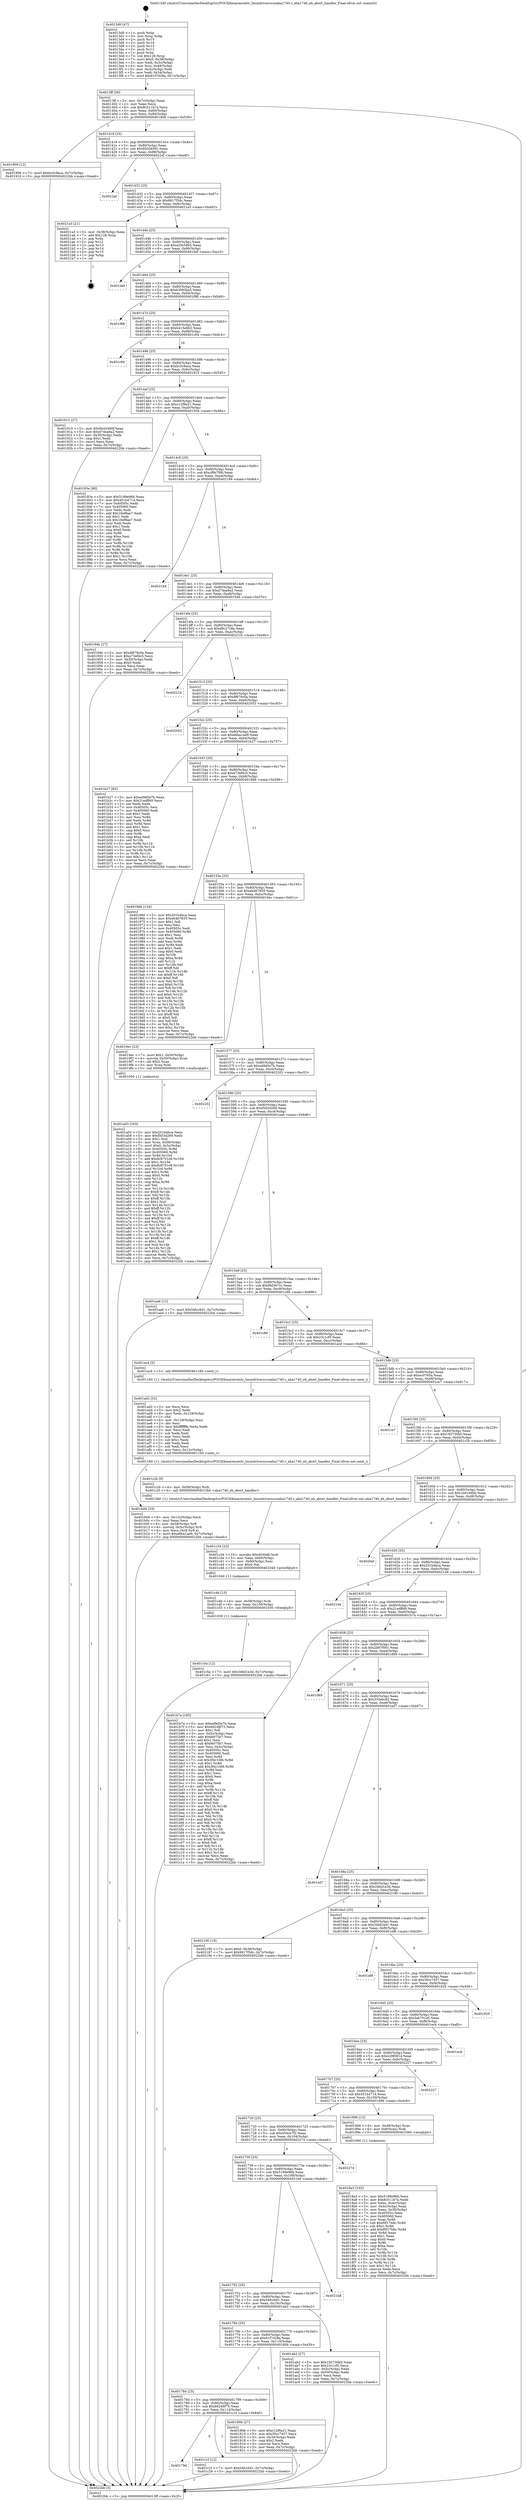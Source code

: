 digraph "0x4013d0" {
  label = "0x4013d0 (/mnt/c/Users/mathe/Desktop/tcc/POCII/binaries/extr_linuxdriversscsiaha1740.c_aha1740_eh_abort_handler_Final-ollvm.out::main(0))"
  labelloc = "t"
  node[shape=record]

  Entry [label="",width=0.3,height=0.3,shape=circle,fillcolor=black,style=filled]
  "0x4013ff" [label="{
     0x4013ff [26]\l
     | [instrs]\l
     &nbsp;&nbsp;0x4013ff \<+3\>: mov -0x7c(%rbp),%eax\l
     &nbsp;&nbsp;0x401402 \<+2\>: mov %eax,%ecx\l
     &nbsp;&nbsp;0x401404 \<+6\>: sub $0x8c511b7a,%ecx\l
     &nbsp;&nbsp;0x40140a \<+3\>: mov %eax,-0x80(%rbp)\l
     &nbsp;&nbsp;0x40140d \<+6\>: mov %ecx,-0x84(%rbp)\l
     &nbsp;&nbsp;0x401413 \<+6\>: je 0000000000401909 \<main+0x539\>\l
  }"]
  "0x401909" [label="{
     0x401909 [12]\l
     | [instrs]\l
     &nbsp;&nbsp;0x401909 \<+7\>: movl $0xbc5c9aca,-0x7c(%rbp)\l
     &nbsp;&nbsp;0x401910 \<+5\>: jmp 00000000004022bb \<main+0xeeb\>\l
  }"]
  "0x401419" [label="{
     0x401419 [25]\l
     | [instrs]\l
     &nbsp;&nbsp;0x401419 \<+5\>: jmp 000000000040141e \<main+0x4e\>\l
     &nbsp;&nbsp;0x40141e \<+3\>: mov -0x80(%rbp),%eax\l
     &nbsp;&nbsp;0x401421 \<+5\>: sub $0x95056591,%eax\l
     &nbsp;&nbsp;0x401426 \<+6\>: mov %eax,-0x88(%rbp)\l
     &nbsp;&nbsp;0x40142c \<+6\>: je 00000000004022af \<main+0xedf\>\l
  }"]
  Exit [label="",width=0.3,height=0.3,shape=circle,fillcolor=black,style=filled,peripheries=2]
  "0x4022af" [label="{
     0x4022af\l
  }", style=dashed]
  "0x401432" [label="{
     0x401432 [25]\l
     | [instrs]\l
     &nbsp;&nbsp;0x401432 \<+5\>: jmp 0000000000401437 \<main+0x67\>\l
     &nbsp;&nbsp;0x401437 \<+3\>: mov -0x80(%rbp),%eax\l
     &nbsp;&nbsp;0x40143a \<+5\>: sub $0x9617f3dc,%eax\l
     &nbsp;&nbsp;0x40143f \<+6\>: mov %eax,-0x8c(%rbp)\l
     &nbsp;&nbsp;0x401445 \<+6\>: je 00000000004021a3 \<main+0xdd3\>\l
  }"]
  "0x401c5a" [label="{
     0x401c5a [12]\l
     | [instrs]\l
     &nbsp;&nbsp;0x401c5a \<+7\>: movl $0x346d1e3d,-0x7c(%rbp)\l
     &nbsp;&nbsp;0x401c61 \<+5\>: jmp 00000000004022bb \<main+0xeeb\>\l
  }"]
  "0x4021a3" [label="{
     0x4021a3 [21]\l
     | [instrs]\l
     &nbsp;&nbsp;0x4021a3 \<+3\>: mov -0x38(%rbp),%eax\l
     &nbsp;&nbsp;0x4021a6 \<+7\>: add $0x128,%rsp\l
     &nbsp;&nbsp;0x4021ad \<+1\>: pop %rbx\l
     &nbsp;&nbsp;0x4021ae \<+2\>: pop %r12\l
     &nbsp;&nbsp;0x4021b0 \<+2\>: pop %r13\l
     &nbsp;&nbsp;0x4021b2 \<+2\>: pop %r14\l
     &nbsp;&nbsp;0x4021b4 \<+2\>: pop %r15\l
     &nbsp;&nbsp;0x4021b6 \<+1\>: pop %rbp\l
     &nbsp;&nbsp;0x4021b7 \<+1\>: ret\l
  }"]
  "0x40144b" [label="{
     0x40144b [25]\l
     | [instrs]\l
     &nbsp;&nbsp;0x40144b \<+5\>: jmp 0000000000401450 \<main+0x80\>\l
     &nbsp;&nbsp;0x401450 \<+3\>: mov -0x80(%rbp),%eax\l
     &nbsp;&nbsp;0x401453 \<+5\>: sub $0xa20c58b5,%eax\l
     &nbsp;&nbsp;0x401458 \<+6\>: mov %eax,-0x90(%rbp)\l
     &nbsp;&nbsp;0x40145e \<+6\>: je 0000000000401def \<main+0xa1f\>\l
  }"]
  "0x401c4b" [label="{
     0x401c4b [15]\l
     | [instrs]\l
     &nbsp;&nbsp;0x401c4b \<+4\>: mov -0x58(%rbp),%rdi\l
     &nbsp;&nbsp;0x401c4f \<+6\>: mov %eax,-0x130(%rbp)\l
     &nbsp;&nbsp;0x401c55 \<+5\>: call 0000000000401030 \<free@plt\>\l
     | [calls]\l
     &nbsp;&nbsp;0x401030 \{1\} (unknown)\l
  }"]
  "0x401def" [label="{
     0x401def\l
  }", style=dashed]
  "0x401464" [label="{
     0x401464 [25]\l
     | [instrs]\l
     &nbsp;&nbsp;0x401464 \<+5\>: jmp 0000000000401469 \<main+0x99\>\l
     &nbsp;&nbsp;0x401469 \<+3\>: mov -0x80(%rbp),%eax\l
     &nbsp;&nbsp;0x40146c \<+5\>: sub $0xb3083ba5,%eax\l
     &nbsp;&nbsp;0x401471 \<+6\>: mov %eax,-0x94(%rbp)\l
     &nbsp;&nbsp;0x401477 \<+6\>: je 0000000000401f88 \<main+0xbb8\>\l
  }"]
  "0x401c34" [label="{
     0x401c34 [23]\l
     | [instrs]\l
     &nbsp;&nbsp;0x401c34 \<+10\>: movabs $0x4030d6,%rdi\l
     &nbsp;&nbsp;0x401c3e \<+3\>: mov %eax,-0x60(%rbp)\l
     &nbsp;&nbsp;0x401c41 \<+3\>: mov -0x60(%rbp),%esi\l
     &nbsp;&nbsp;0x401c44 \<+2\>: mov $0x0,%al\l
     &nbsp;&nbsp;0x401c46 \<+5\>: call 0000000000401040 \<printf@plt\>\l
     | [calls]\l
     &nbsp;&nbsp;0x401040 \{1\} (unknown)\l
  }"]
  "0x401f88" [label="{
     0x401f88\l
  }", style=dashed]
  "0x40147d" [label="{
     0x40147d [25]\l
     | [instrs]\l
     &nbsp;&nbsp;0x40147d \<+5\>: jmp 0000000000401482 \<main+0xb2\>\l
     &nbsp;&nbsp;0x401482 \<+3\>: mov -0x80(%rbp),%eax\l
     &nbsp;&nbsp;0x401485 \<+5\>: sub $0xb415e663,%eax\l
     &nbsp;&nbsp;0x40148a \<+6\>: mov %eax,-0x98(%rbp)\l
     &nbsp;&nbsp;0x401490 \<+6\>: je 0000000000401c94 \<main+0x8c4\>\l
  }"]
  "0x40179d" [label="{
     0x40179d\l
  }", style=dashed]
  "0x401c94" [label="{
     0x401c94\l
  }", style=dashed]
  "0x401496" [label="{
     0x401496 [25]\l
     | [instrs]\l
     &nbsp;&nbsp;0x401496 \<+5\>: jmp 000000000040149b \<main+0xcb\>\l
     &nbsp;&nbsp;0x40149b \<+3\>: mov -0x80(%rbp),%eax\l
     &nbsp;&nbsp;0x40149e \<+5\>: sub $0xbc5c9aca,%eax\l
     &nbsp;&nbsp;0x4014a3 \<+6\>: mov %eax,-0x9c(%rbp)\l
     &nbsp;&nbsp;0x4014a9 \<+6\>: je 0000000000401915 \<main+0x545\>\l
  }"]
  "0x401c1f" [label="{
     0x401c1f [12]\l
     | [instrs]\l
     &nbsp;&nbsp;0x401c1f \<+7\>: movl $0x54fcc6d1,-0x7c(%rbp)\l
     &nbsp;&nbsp;0x401c26 \<+5\>: jmp 00000000004022bb \<main+0xeeb\>\l
  }"]
  "0x401915" [label="{
     0x401915 [27]\l
     | [instrs]\l
     &nbsp;&nbsp;0x401915 \<+5\>: mov $0x6b43490f,%eax\l
     &nbsp;&nbsp;0x40191a \<+5\>: mov $0xd74ea9a2,%ecx\l
     &nbsp;&nbsp;0x40191f \<+3\>: mov -0x30(%rbp),%edx\l
     &nbsp;&nbsp;0x401922 \<+3\>: cmp $0x1,%edx\l
     &nbsp;&nbsp;0x401925 \<+3\>: cmovl %ecx,%eax\l
     &nbsp;&nbsp;0x401928 \<+3\>: mov %eax,-0x7c(%rbp)\l
     &nbsp;&nbsp;0x40192b \<+5\>: jmp 00000000004022bb \<main+0xeeb\>\l
  }"]
  "0x4014af" [label="{
     0x4014af [25]\l
     | [instrs]\l
     &nbsp;&nbsp;0x4014af \<+5\>: jmp 00000000004014b4 \<main+0xe4\>\l
     &nbsp;&nbsp;0x4014b4 \<+3\>: mov -0x80(%rbp),%eax\l
     &nbsp;&nbsp;0x4014b7 \<+5\>: sub $0xc12f9a21,%eax\l
     &nbsp;&nbsp;0x4014bc \<+6\>: mov %eax,-0xa0(%rbp)\l
     &nbsp;&nbsp;0x4014c2 \<+6\>: je 000000000040183e \<main+0x46e\>\l
  }"]
  "0x401b06" [label="{
     0x401b06 [33]\l
     | [instrs]\l
     &nbsp;&nbsp;0x401b06 \<+6\>: mov -0x12c(%rbp),%ecx\l
     &nbsp;&nbsp;0x401b0c \<+3\>: imul %eax,%ecx\l
     &nbsp;&nbsp;0x401b0f \<+4\>: mov -0x58(%rbp),%r8\l
     &nbsp;&nbsp;0x401b13 \<+4\>: movslq -0x5c(%rbp),%r9\l
     &nbsp;&nbsp;0x401b17 \<+4\>: mov %ecx,(%r8,%r9,4)\l
     &nbsp;&nbsp;0x401b1b \<+7\>: movl $0xe6ba1ad9,-0x7c(%rbp)\l
     &nbsp;&nbsp;0x401b22 \<+5\>: jmp 00000000004022bb \<main+0xeeb\>\l
  }"]
  "0x40183e" [label="{
     0x40183e [88]\l
     | [instrs]\l
     &nbsp;&nbsp;0x40183e \<+5\>: mov $0x5199e96b,%eax\l
     &nbsp;&nbsp;0x401843 \<+5\>: mov $0x451b4714,%ecx\l
     &nbsp;&nbsp;0x401848 \<+7\>: mov 0x40505c,%edx\l
     &nbsp;&nbsp;0x40184f \<+7\>: mov 0x405060,%esi\l
     &nbsp;&nbsp;0x401856 \<+2\>: mov %edx,%edi\l
     &nbsp;&nbsp;0x401858 \<+6\>: add $0x16ef8ae7,%edi\l
     &nbsp;&nbsp;0x40185e \<+3\>: sub $0x1,%edi\l
     &nbsp;&nbsp;0x401861 \<+6\>: sub $0x16ef8ae7,%edi\l
     &nbsp;&nbsp;0x401867 \<+3\>: imul %edi,%edx\l
     &nbsp;&nbsp;0x40186a \<+3\>: and $0x1,%edx\l
     &nbsp;&nbsp;0x40186d \<+3\>: cmp $0x0,%edx\l
     &nbsp;&nbsp;0x401870 \<+4\>: sete %r8b\l
     &nbsp;&nbsp;0x401874 \<+3\>: cmp $0xa,%esi\l
     &nbsp;&nbsp;0x401877 \<+4\>: setl %r9b\l
     &nbsp;&nbsp;0x40187b \<+3\>: mov %r8b,%r10b\l
     &nbsp;&nbsp;0x40187e \<+3\>: and %r9b,%r10b\l
     &nbsp;&nbsp;0x401881 \<+3\>: xor %r9b,%r8b\l
     &nbsp;&nbsp;0x401884 \<+3\>: or %r8b,%r10b\l
     &nbsp;&nbsp;0x401887 \<+4\>: test $0x1,%r10b\l
     &nbsp;&nbsp;0x40188b \<+3\>: cmovne %ecx,%eax\l
     &nbsp;&nbsp;0x40188e \<+3\>: mov %eax,-0x7c(%rbp)\l
     &nbsp;&nbsp;0x401891 \<+5\>: jmp 00000000004022bb \<main+0xeeb\>\l
  }"]
  "0x4014c8" [label="{
     0x4014c8 [25]\l
     | [instrs]\l
     &nbsp;&nbsp;0x4014c8 \<+5\>: jmp 00000000004014cd \<main+0xfd\>\l
     &nbsp;&nbsp;0x4014cd \<+3\>: mov -0x80(%rbp),%eax\l
     &nbsp;&nbsp;0x4014d0 \<+5\>: sub $0xcf9b7f06,%eax\l
     &nbsp;&nbsp;0x4014d5 \<+6\>: mov %eax,-0xa4(%rbp)\l
     &nbsp;&nbsp;0x4014db \<+6\>: je 0000000000402184 \<main+0xdb4\>\l
  }"]
  "0x401ad2" [label="{
     0x401ad2 [52]\l
     | [instrs]\l
     &nbsp;&nbsp;0x401ad2 \<+2\>: xor %ecx,%ecx\l
     &nbsp;&nbsp;0x401ad4 \<+5\>: mov $0x2,%edx\l
     &nbsp;&nbsp;0x401ad9 \<+6\>: mov %edx,-0x128(%rbp)\l
     &nbsp;&nbsp;0x401adf \<+1\>: cltd\l
     &nbsp;&nbsp;0x401ae0 \<+6\>: mov -0x128(%rbp),%esi\l
     &nbsp;&nbsp;0x401ae6 \<+2\>: idiv %esi\l
     &nbsp;&nbsp;0x401ae8 \<+6\>: imul $0xfffffffe,%edx,%edx\l
     &nbsp;&nbsp;0x401aee \<+2\>: mov %ecx,%edi\l
     &nbsp;&nbsp;0x401af0 \<+2\>: sub %edx,%edi\l
     &nbsp;&nbsp;0x401af2 \<+2\>: mov %ecx,%edx\l
     &nbsp;&nbsp;0x401af4 \<+3\>: sub $0x1,%edx\l
     &nbsp;&nbsp;0x401af7 \<+2\>: add %edx,%edi\l
     &nbsp;&nbsp;0x401af9 \<+2\>: sub %edi,%ecx\l
     &nbsp;&nbsp;0x401afb \<+6\>: mov %ecx,-0x12c(%rbp)\l
     &nbsp;&nbsp;0x401b01 \<+5\>: call 0000000000401160 \<next_i\>\l
     | [calls]\l
     &nbsp;&nbsp;0x401160 \{1\} (/mnt/c/Users/mathe/Desktop/tcc/POCII/binaries/extr_linuxdriversscsiaha1740.c_aha1740_eh_abort_handler_Final-ollvm.out::next_i)\l
  }"]
  "0x402184" [label="{
     0x402184\l
  }", style=dashed]
  "0x4014e1" [label="{
     0x4014e1 [25]\l
     | [instrs]\l
     &nbsp;&nbsp;0x4014e1 \<+5\>: jmp 00000000004014e6 \<main+0x116\>\l
     &nbsp;&nbsp;0x4014e6 \<+3\>: mov -0x80(%rbp),%eax\l
     &nbsp;&nbsp;0x4014e9 \<+5\>: sub $0xd74ea9a2,%eax\l
     &nbsp;&nbsp;0x4014ee \<+6\>: mov %eax,-0xa8(%rbp)\l
     &nbsp;&nbsp;0x4014f4 \<+6\>: je 000000000040194b \<main+0x57b\>\l
  }"]
  "0x401a03" [label="{
     0x401a03 [163]\l
     | [instrs]\l
     &nbsp;&nbsp;0x401a03 \<+5\>: mov $0x201b4bca,%ecx\l
     &nbsp;&nbsp;0x401a08 \<+5\>: mov $0xf503d269,%edx\l
     &nbsp;&nbsp;0x401a0d \<+3\>: mov $0x1,%sil\l
     &nbsp;&nbsp;0x401a10 \<+4\>: mov %rax,-0x58(%rbp)\l
     &nbsp;&nbsp;0x401a14 \<+7\>: movl $0x0,-0x5c(%rbp)\l
     &nbsp;&nbsp;0x401a1b \<+8\>: mov 0x40505c,%r8d\l
     &nbsp;&nbsp;0x401a23 \<+8\>: mov 0x405060,%r9d\l
     &nbsp;&nbsp;0x401a2b \<+3\>: mov %r8d,%r10d\l
     &nbsp;&nbsp;0x401a2e \<+7\>: add $0x8c8701e8,%r10d\l
     &nbsp;&nbsp;0x401a35 \<+4\>: sub $0x1,%r10d\l
     &nbsp;&nbsp;0x401a39 \<+7\>: sub $0x8c8701e8,%r10d\l
     &nbsp;&nbsp;0x401a40 \<+4\>: imul %r10d,%r8d\l
     &nbsp;&nbsp;0x401a44 \<+4\>: and $0x1,%r8d\l
     &nbsp;&nbsp;0x401a48 \<+4\>: cmp $0x0,%r8d\l
     &nbsp;&nbsp;0x401a4c \<+4\>: sete %r11b\l
     &nbsp;&nbsp;0x401a50 \<+4\>: cmp $0xa,%r9d\l
     &nbsp;&nbsp;0x401a54 \<+3\>: setl %bl\l
     &nbsp;&nbsp;0x401a57 \<+3\>: mov %r11b,%r14b\l
     &nbsp;&nbsp;0x401a5a \<+4\>: xor $0xff,%r14b\l
     &nbsp;&nbsp;0x401a5e \<+3\>: mov %bl,%r15b\l
     &nbsp;&nbsp;0x401a61 \<+4\>: xor $0xff,%r15b\l
     &nbsp;&nbsp;0x401a65 \<+4\>: xor $0x1,%sil\l
     &nbsp;&nbsp;0x401a69 \<+3\>: mov %r14b,%r12b\l
     &nbsp;&nbsp;0x401a6c \<+4\>: and $0xff,%r12b\l
     &nbsp;&nbsp;0x401a70 \<+3\>: and %sil,%r11b\l
     &nbsp;&nbsp;0x401a73 \<+3\>: mov %r15b,%r13b\l
     &nbsp;&nbsp;0x401a76 \<+4\>: and $0xff,%r13b\l
     &nbsp;&nbsp;0x401a7a \<+3\>: and %sil,%bl\l
     &nbsp;&nbsp;0x401a7d \<+3\>: or %r11b,%r12b\l
     &nbsp;&nbsp;0x401a80 \<+3\>: or %bl,%r13b\l
     &nbsp;&nbsp;0x401a83 \<+3\>: xor %r13b,%r12b\l
     &nbsp;&nbsp;0x401a86 \<+3\>: or %r15b,%r14b\l
     &nbsp;&nbsp;0x401a89 \<+4\>: xor $0xff,%r14b\l
     &nbsp;&nbsp;0x401a8d \<+4\>: or $0x1,%sil\l
     &nbsp;&nbsp;0x401a91 \<+3\>: and %sil,%r14b\l
     &nbsp;&nbsp;0x401a94 \<+3\>: or %r14b,%r12b\l
     &nbsp;&nbsp;0x401a97 \<+4\>: test $0x1,%r12b\l
     &nbsp;&nbsp;0x401a9b \<+3\>: cmovne %edx,%ecx\l
     &nbsp;&nbsp;0x401a9e \<+3\>: mov %ecx,-0x7c(%rbp)\l
     &nbsp;&nbsp;0x401aa1 \<+5\>: jmp 00000000004022bb \<main+0xeeb\>\l
  }"]
  "0x40194b" [label="{
     0x40194b [27]\l
     | [instrs]\l
     &nbsp;&nbsp;0x40194b \<+5\>: mov $0xdf679c0a,%eax\l
     &nbsp;&nbsp;0x401950 \<+5\>: mov $0xe73ef4c0,%ecx\l
     &nbsp;&nbsp;0x401955 \<+3\>: mov -0x30(%rbp),%edx\l
     &nbsp;&nbsp;0x401958 \<+3\>: cmp $0x0,%edx\l
     &nbsp;&nbsp;0x40195b \<+3\>: cmove %ecx,%eax\l
     &nbsp;&nbsp;0x40195e \<+3\>: mov %eax,-0x7c(%rbp)\l
     &nbsp;&nbsp;0x401961 \<+5\>: jmp 00000000004022bb \<main+0xeeb\>\l
  }"]
  "0x4014fa" [label="{
     0x4014fa [25]\l
     | [instrs]\l
     &nbsp;&nbsp;0x4014fa \<+5\>: jmp 00000000004014ff \<main+0x12f\>\l
     &nbsp;&nbsp;0x4014ff \<+3\>: mov -0x80(%rbp),%eax\l
     &nbsp;&nbsp;0x401502 \<+5\>: sub $0xd9c27c8a,%eax\l
     &nbsp;&nbsp;0x401507 \<+6\>: mov %eax,-0xac(%rbp)\l
     &nbsp;&nbsp;0x40150d \<+6\>: je 000000000040221b \<main+0xe4b\>\l
  }"]
  "0x4018a3" [label="{
     0x4018a3 [102]\l
     | [instrs]\l
     &nbsp;&nbsp;0x4018a3 \<+5\>: mov $0x5199e96b,%ecx\l
     &nbsp;&nbsp;0x4018a8 \<+5\>: mov $0x8c511b7a,%edx\l
     &nbsp;&nbsp;0x4018ad \<+3\>: mov %eax,-0x4c(%rbp)\l
     &nbsp;&nbsp;0x4018b0 \<+3\>: mov -0x4c(%rbp),%eax\l
     &nbsp;&nbsp;0x4018b3 \<+3\>: mov %eax,-0x30(%rbp)\l
     &nbsp;&nbsp;0x4018b6 \<+7\>: mov 0x40505c,%eax\l
     &nbsp;&nbsp;0x4018bd \<+7\>: mov 0x405060,%esi\l
     &nbsp;&nbsp;0x4018c4 \<+3\>: mov %eax,%r8d\l
     &nbsp;&nbsp;0x4018c7 \<+7\>: sub $0xf0f17b8c,%r8d\l
     &nbsp;&nbsp;0x4018ce \<+4\>: sub $0x1,%r8d\l
     &nbsp;&nbsp;0x4018d2 \<+7\>: add $0xf0f17b8c,%r8d\l
     &nbsp;&nbsp;0x4018d9 \<+4\>: imul %r8d,%eax\l
     &nbsp;&nbsp;0x4018dd \<+3\>: and $0x1,%eax\l
     &nbsp;&nbsp;0x4018e0 \<+3\>: cmp $0x0,%eax\l
     &nbsp;&nbsp;0x4018e3 \<+4\>: sete %r9b\l
     &nbsp;&nbsp;0x4018e7 \<+3\>: cmp $0xa,%esi\l
     &nbsp;&nbsp;0x4018ea \<+4\>: setl %r10b\l
     &nbsp;&nbsp;0x4018ee \<+3\>: mov %r9b,%r11b\l
     &nbsp;&nbsp;0x4018f1 \<+3\>: and %r10b,%r11b\l
     &nbsp;&nbsp;0x4018f4 \<+3\>: xor %r10b,%r9b\l
     &nbsp;&nbsp;0x4018f7 \<+3\>: or %r9b,%r11b\l
     &nbsp;&nbsp;0x4018fa \<+4\>: test $0x1,%r11b\l
     &nbsp;&nbsp;0x4018fe \<+3\>: cmovne %edx,%ecx\l
     &nbsp;&nbsp;0x401901 \<+3\>: mov %ecx,-0x7c(%rbp)\l
     &nbsp;&nbsp;0x401904 \<+5\>: jmp 00000000004022bb \<main+0xeeb\>\l
  }"]
  "0x40221b" [label="{
     0x40221b\l
  }", style=dashed]
  "0x401513" [label="{
     0x401513 [25]\l
     | [instrs]\l
     &nbsp;&nbsp;0x401513 \<+5\>: jmp 0000000000401518 \<main+0x148\>\l
     &nbsp;&nbsp;0x401518 \<+3\>: mov -0x80(%rbp),%eax\l
     &nbsp;&nbsp;0x40151b \<+5\>: sub $0xdf679c0a,%eax\l
     &nbsp;&nbsp;0x401520 \<+6\>: mov %eax,-0xb0(%rbp)\l
     &nbsp;&nbsp;0x401526 \<+6\>: je 0000000000402053 \<main+0xc83\>\l
  }"]
  "0x4013d0" [label="{
     0x4013d0 [47]\l
     | [instrs]\l
     &nbsp;&nbsp;0x4013d0 \<+1\>: push %rbp\l
     &nbsp;&nbsp;0x4013d1 \<+3\>: mov %rsp,%rbp\l
     &nbsp;&nbsp;0x4013d4 \<+2\>: push %r15\l
     &nbsp;&nbsp;0x4013d6 \<+2\>: push %r14\l
     &nbsp;&nbsp;0x4013d8 \<+2\>: push %r13\l
     &nbsp;&nbsp;0x4013da \<+2\>: push %r12\l
     &nbsp;&nbsp;0x4013dc \<+1\>: push %rbx\l
     &nbsp;&nbsp;0x4013dd \<+7\>: sub $0x128,%rsp\l
     &nbsp;&nbsp;0x4013e4 \<+7\>: movl $0x0,-0x38(%rbp)\l
     &nbsp;&nbsp;0x4013eb \<+3\>: mov %edi,-0x3c(%rbp)\l
     &nbsp;&nbsp;0x4013ee \<+4\>: mov %rsi,-0x48(%rbp)\l
     &nbsp;&nbsp;0x4013f2 \<+3\>: mov -0x3c(%rbp),%edi\l
     &nbsp;&nbsp;0x4013f5 \<+3\>: mov %edi,-0x34(%rbp)\l
     &nbsp;&nbsp;0x4013f8 \<+7\>: movl $0x61f7d28a,-0x7c(%rbp)\l
  }"]
  "0x402053" [label="{
     0x402053\l
  }", style=dashed]
  "0x40152c" [label="{
     0x40152c [25]\l
     | [instrs]\l
     &nbsp;&nbsp;0x40152c \<+5\>: jmp 0000000000401531 \<main+0x161\>\l
     &nbsp;&nbsp;0x401531 \<+3\>: mov -0x80(%rbp),%eax\l
     &nbsp;&nbsp;0x401534 \<+5\>: sub $0xe6ba1ad9,%eax\l
     &nbsp;&nbsp;0x401539 \<+6\>: mov %eax,-0xb4(%rbp)\l
     &nbsp;&nbsp;0x40153f \<+6\>: je 0000000000401b27 \<main+0x757\>\l
  }"]
  "0x4022bb" [label="{
     0x4022bb [5]\l
     | [instrs]\l
     &nbsp;&nbsp;0x4022bb \<+5\>: jmp 00000000004013ff \<main+0x2f\>\l
  }"]
  "0x401b27" [label="{
     0x401b27 [83]\l
     | [instrs]\l
     &nbsp;&nbsp;0x401b27 \<+5\>: mov $0xed9d5e7b,%eax\l
     &nbsp;&nbsp;0x401b2c \<+5\>: mov $0x21edff49,%ecx\l
     &nbsp;&nbsp;0x401b31 \<+2\>: xor %edx,%edx\l
     &nbsp;&nbsp;0x401b33 \<+7\>: mov 0x40505c,%esi\l
     &nbsp;&nbsp;0x401b3a \<+7\>: mov 0x405060,%edi\l
     &nbsp;&nbsp;0x401b41 \<+3\>: sub $0x1,%edx\l
     &nbsp;&nbsp;0x401b44 \<+3\>: mov %esi,%r8d\l
     &nbsp;&nbsp;0x401b47 \<+3\>: add %edx,%r8d\l
     &nbsp;&nbsp;0x401b4a \<+4\>: imul %r8d,%esi\l
     &nbsp;&nbsp;0x401b4e \<+3\>: and $0x1,%esi\l
     &nbsp;&nbsp;0x401b51 \<+3\>: cmp $0x0,%esi\l
     &nbsp;&nbsp;0x401b54 \<+4\>: sete %r9b\l
     &nbsp;&nbsp;0x401b58 \<+3\>: cmp $0xa,%edi\l
     &nbsp;&nbsp;0x401b5b \<+4\>: setl %r10b\l
     &nbsp;&nbsp;0x401b5f \<+3\>: mov %r9b,%r11b\l
     &nbsp;&nbsp;0x401b62 \<+3\>: and %r10b,%r11b\l
     &nbsp;&nbsp;0x401b65 \<+3\>: xor %r10b,%r9b\l
     &nbsp;&nbsp;0x401b68 \<+3\>: or %r9b,%r11b\l
     &nbsp;&nbsp;0x401b6b \<+4\>: test $0x1,%r11b\l
     &nbsp;&nbsp;0x401b6f \<+3\>: cmovne %ecx,%eax\l
     &nbsp;&nbsp;0x401b72 \<+3\>: mov %eax,-0x7c(%rbp)\l
     &nbsp;&nbsp;0x401b75 \<+5\>: jmp 00000000004022bb \<main+0xeeb\>\l
  }"]
  "0x401545" [label="{
     0x401545 [25]\l
     | [instrs]\l
     &nbsp;&nbsp;0x401545 \<+5\>: jmp 000000000040154a \<main+0x17a\>\l
     &nbsp;&nbsp;0x40154a \<+3\>: mov -0x80(%rbp),%eax\l
     &nbsp;&nbsp;0x40154d \<+5\>: sub $0xe73ef4c0,%eax\l
     &nbsp;&nbsp;0x401552 \<+6\>: mov %eax,-0xb8(%rbp)\l
     &nbsp;&nbsp;0x401558 \<+6\>: je 0000000000401966 \<main+0x596\>\l
  }"]
  "0x401784" [label="{
     0x401784 [25]\l
     | [instrs]\l
     &nbsp;&nbsp;0x401784 \<+5\>: jmp 0000000000401789 \<main+0x3b9\>\l
     &nbsp;&nbsp;0x401789 \<+3\>: mov -0x80(%rbp),%eax\l
     &nbsp;&nbsp;0x40178c \<+5\>: sub $0x66248f75,%eax\l
     &nbsp;&nbsp;0x401791 \<+6\>: mov %eax,-0x114(%rbp)\l
     &nbsp;&nbsp;0x401797 \<+6\>: je 0000000000401c1f \<main+0x84f\>\l
  }"]
  "0x401966" [label="{
     0x401966 [134]\l
     | [instrs]\l
     &nbsp;&nbsp;0x401966 \<+5\>: mov $0x201b4bca,%eax\l
     &nbsp;&nbsp;0x40196b \<+5\>: mov $0xeb467835,%ecx\l
     &nbsp;&nbsp;0x401970 \<+2\>: mov $0x1,%dl\l
     &nbsp;&nbsp;0x401972 \<+2\>: xor %esi,%esi\l
     &nbsp;&nbsp;0x401974 \<+7\>: mov 0x40505c,%edi\l
     &nbsp;&nbsp;0x40197b \<+8\>: mov 0x405060,%r8d\l
     &nbsp;&nbsp;0x401983 \<+3\>: sub $0x1,%esi\l
     &nbsp;&nbsp;0x401986 \<+3\>: mov %edi,%r9d\l
     &nbsp;&nbsp;0x401989 \<+3\>: add %esi,%r9d\l
     &nbsp;&nbsp;0x40198c \<+4\>: imul %r9d,%edi\l
     &nbsp;&nbsp;0x401990 \<+3\>: and $0x1,%edi\l
     &nbsp;&nbsp;0x401993 \<+3\>: cmp $0x0,%edi\l
     &nbsp;&nbsp;0x401996 \<+4\>: sete %r10b\l
     &nbsp;&nbsp;0x40199a \<+4\>: cmp $0xa,%r8d\l
     &nbsp;&nbsp;0x40199e \<+4\>: setl %r11b\l
     &nbsp;&nbsp;0x4019a2 \<+3\>: mov %r10b,%bl\l
     &nbsp;&nbsp;0x4019a5 \<+3\>: xor $0xff,%bl\l
     &nbsp;&nbsp;0x4019a8 \<+3\>: mov %r11b,%r14b\l
     &nbsp;&nbsp;0x4019ab \<+4\>: xor $0xff,%r14b\l
     &nbsp;&nbsp;0x4019af \<+3\>: xor $0x0,%dl\l
     &nbsp;&nbsp;0x4019b2 \<+3\>: mov %bl,%r15b\l
     &nbsp;&nbsp;0x4019b5 \<+4\>: and $0x0,%r15b\l
     &nbsp;&nbsp;0x4019b9 \<+3\>: and %dl,%r10b\l
     &nbsp;&nbsp;0x4019bc \<+3\>: mov %r14b,%r12b\l
     &nbsp;&nbsp;0x4019bf \<+4\>: and $0x0,%r12b\l
     &nbsp;&nbsp;0x4019c3 \<+3\>: and %dl,%r11b\l
     &nbsp;&nbsp;0x4019c6 \<+3\>: or %r10b,%r15b\l
     &nbsp;&nbsp;0x4019c9 \<+3\>: or %r11b,%r12b\l
     &nbsp;&nbsp;0x4019cc \<+3\>: xor %r12b,%r15b\l
     &nbsp;&nbsp;0x4019cf \<+3\>: or %r14b,%bl\l
     &nbsp;&nbsp;0x4019d2 \<+3\>: xor $0xff,%bl\l
     &nbsp;&nbsp;0x4019d5 \<+3\>: or $0x0,%dl\l
     &nbsp;&nbsp;0x4019d8 \<+2\>: and %dl,%bl\l
     &nbsp;&nbsp;0x4019da \<+3\>: or %bl,%r15b\l
     &nbsp;&nbsp;0x4019dd \<+4\>: test $0x1,%r15b\l
     &nbsp;&nbsp;0x4019e1 \<+3\>: cmovne %ecx,%eax\l
     &nbsp;&nbsp;0x4019e4 \<+3\>: mov %eax,-0x7c(%rbp)\l
     &nbsp;&nbsp;0x4019e7 \<+5\>: jmp 00000000004022bb \<main+0xeeb\>\l
  }"]
  "0x40155e" [label="{
     0x40155e [25]\l
     | [instrs]\l
     &nbsp;&nbsp;0x40155e \<+5\>: jmp 0000000000401563 \<main+0x193\>\l
     &nbsp;&nbsp;0x401563 \<+3\>: mov -0x80(%rbp),%eax\l
     &nbsp;&nbsp;0x401566 \<+5\>: sub $0xeb467835,%eax\l
     &nbsp;&nbsp;0x40156b \<+6\>: mov %eax,-0xbc(%rbp)\l
     &nbsp;&nbsp;0x401571 \<+6\>: je 00000000004019ec \<main+0x61c\>\l
  }"]
  "0x40180b" [label="{
     0x40180b [27]\l
     | [instrs]\l
     &nbsp;&nbsp;0x40180b \<+5\>: mov $0xc12f9a21,%eax\l
     &nbsp;&nbsp;0x401810 \<+5\>: mov $0x35cc7437,%ecx\l
     &nbsp;&nbsp;0x401815 \<+3\>: mov -0x34(%rbp),%edx\l
     &nbsp;&nbsp;0x401818 \<+3\>: cmp $0x2,%edx\l
     &nbsp;&nbsp;0x40181b \<+3\>: cmovne %ecx,%eax\l
     &nbsp;&nbsp;0x40181e \<+3\>: mov %eax,-0x7c(%rbp)\l
     &nbsp;&nbsp;0x401821 \<+5\>: jmp 00000000004022bb \<main+0xeeb\>\l
  }"]
  "0x4019ec" [label="{
     0x4019ec [23]\l
     | [instrs]\l
     &nbsp;&nbsp;0x4019ec \<+7\>: movl $0x1,-0x50(%rbp)\l
     &nbsp;&nbsp;0x4019f3 \<+4\>: movslq -0x50(%rbp),%rax\l
     &nbsp;&nbsp;0x4019f7 \<+4\>: shl $0x2,%rax\l
     &nbsp;&nbsp;0x4019fb \<+3\>: mov %rax,%rdi\l
     &nbsp;&nbsp;0x4019fe \<+5\>: call 0000000000401050 \<malloc@plt\>\l
     | [calls]\l
     &nbsp;&nbsp;0x401050 \{1\} (unknown)\l
  }"]
  "0x401577" [label="{
     0x401577 [25]\l
     | [instrs]\l
     &nbsp;&nbsp;0x401577 \<+5\>: jmp 000000000040157c \<main+0x1ac\>\l
     &nbsp;&nbsp;0x40157c \<+3\>: mov -0x80(%rbp),%eax\l
     &nbsp;&nbsp;0x40157f \<+5\>: sub $0xed9d5e7b,%eax\l
     &nbsp;&nbsp;0x401584 \<+6\>: mov %eax,-0xc0(%rbp)\l
     &nbsp;&nbsp;0x40158a \<+6\>: je 0000000000402202 \<main+0xe32\>\l
  }"]
  "0x40176b" [label="{
     0x40176b [25]\l
     | [instrs]\l
     &nbsp;&nbsp;0x40176b \<+5\>: jmp 0000000000401770 \<main+0x3a0\>\l
     &nbsp;&nbsp;0x401770 \<+3\>: mov -0x80(%rbp),%eax\l
     &nbsp;&nbsp;0x401773 \<+5\>: sub $0x61f7d28a,%eax\l
     &nbsp;&nbsp;0x401778 \<+6\>: mov %eax,-0x110(%rbp)\l
     &nbsp;&nbsp;0x40177e \<+6\>: je 000000000040180b \<main+0x43b\>\l
  }"]
  "0x402202" [label="{
     0x402202\l
  }", style=dashed]
  "0x401590" [label="{
     0x401590 [25]\l
     | [instrs]\l
     &nbsp;&nbsp;0x401590 \<+5\>: jmp 0000000000401595 \<main+0x1c5\>\l
     &nbsp;&nbsp;0x401595 \<+3\>: mov -0x80(%rbp),%eax\l
     &nbsp;&nbsp;0x401598 \<+5\>: sub $0xf503d269,%eax\l
     &nbsp;&nbsp;0x40159d \<+6\>: mov %eax,-0xc4(%rbp)\l
     &nbsp;&nbsp;0x4015a3 \<+6\>: je 0000000000401aa6 \<main+0x6d6\>\l
  }"]
  "0x401ab2" [label="{
     0x401ab2 [27]\l
     | [instrs]\l
     &nbsp;&nbsp;0x401ab2 \<+5\>: mov $0x192730b0,%eax\l
     &nbsp;&nbsp;0x401ab7 \<+5\>: mov $0x23c1cf5,%ecx\l
     &nbsp;&nbsp;0x401abc \<+3\>: mov -0x5c(%rbp),%edx\l
     &nbsp;&nbsp;0x401abf \<+3\>: cmp -0x50(%rbp),%edx\l
     &nbsp;&nbsp;0x401ac2 \<+3\>: cmovl %ecx,%eax\l
     &nbsp;&nbsp;0x401ac5 \<+3\>: mov %eax,-0x7c(%rbp)\l
     &nbsp;&nbsp;0x401ac8 \<+5\>: jmp 00000000004022bb \<main+0xeeb\>\l
  }"]
  "0x401aa6" [label="{
     0x401aa6 [12]\l
     | [instrs]\l
     &nbsp;&nbsp;0x401aa6 \<+7\>: movl $0x54fcc6d1,-0x7c(%rbp)\l
     &nbsp;&nbsp;0x401aad \<+5\>: jmp 00000000004022bb \<main+0xeeb\>\l
  }"]
  "0x4015a9" [label="{
     0x4015a9 [25]\l
     | [instrs]\l
     &nbsp;&nbsp;0x4015a9 \<+5\>: jmp 00000000004015ae \<main+0x1de\>\l
     &nbsp;&nbsp;0x4015ae \<+3\>: mov -0x80(%rbp),%eax\l
     &nbsp;&nbsp;0x4015b1 \<+5\>: sub $0xf9d367cc,%eax\l
     &nbsp;&nbsp;0x4015b6 \<+6\>: mov %eax,-0xc8(%rbp)\l
     &nbsp;&nbsp;0x4015bc \<+6\>: je 0000000000401c66 \<main+0x896\>\l
  }"]
  "0x401752" [label="{
     0x401752 [25]\l
     | [instrs]\l
     &nbsp;&nbsp;0x401752 \<+5\>: jmp 0000000000401757 \<main+0x387\>\l
     &nbsp;&nbsp;0x401757 \<+3\>: mov -0x80(%rbp),%eax\l
     &nbsp;&nbsp;0x40175a \<+5\>: sub $0x54fcc6d1,%eax\l
     &nbsp;&nbsp;0x40175f \<+6\>: mov %eax,-0x10c(%rbp)\l
     &nbsp;&nbsp;0x401765 \<+6\>: je 0000000000401ab2 \<main+0x6e2\>\l
  }"]
  "0x401c66" [label="{
     0x401c66\l
  }", style=dashed]
  "0x4015c2" [label="{
     0x4015c2 [25]\l
     | [instrs]\l
     &nbsp;&nbsp;0x4015c2 \<+5\>: jmp 00000000004015c7 \<main+0x1f7\>\l
     &nbsp;&nbsp;0x4015c7 \<+3\>: mov -0x80(%rbp),%eax\l
     &nbsp;&nbsp;0x4015ca \<+5\>: sub $0x23c1cf5,%eax\l
     &nbsp;&nbsp;0x4015cf \<+6\>: mov %eax,-0xcc(%rbp)\l
     &nbsp;&nbsp;0x4015d5 \<+6\>: je 0000000000401acd \<main+0x6fd\>\l
  }"]
  "0x4021b8" [label="{
     0x4021b8\l
  }", style=dashed]
  "0x401acd" [label="{
     0x401acd [5]\l
     | [instrs]\l
     &nbsp;&nbsp;0x401acd \<+5\>: call 0000000000401160 \<next_i\>\l
     | [calls]\l
     &nbsp;&nbsp;0x401160 \{1\} (/mnt/c/Users/mathe/Desktop/tcc/POCII/binaries/extr_linuxdriversscsiaha1740.c_aha1740_eh_abort_handler_Final-ollvm.out::next_i)\l
  }"]
  "0x4015db" [label="{
     0x4015db [25]\l
     | [instrs]\l
     &nbsp;&nbsp;0x4015db \<+5\>: jmp 00000000004015e0 \<main+0x210\>\l
     &nbsp;&nbsp;0x4015e0 \<+3\>: mov -0x80(%rbp),%eax\l
     &nbsp;&nbsp;0x4015e3 \<+5\>: sub $0xec0765a,%eax\l
     &nbsp;&nbsp;0x4015e8 \<+6\>: mov %eax,-0xd0(%rbp)\l
     &nbsp;&nbsp;0x4015ee \<+6\>: je 0000000000401ce7 \<main+0x917\>\l
  }"]
  "0x401739" [label="{
     0x401739 [25]\l
     | [instrs]\l
     &nbsp;&nbsp;0x401739 \<+5\>: jmp 000000000040173e \<main+0x36e\>\l
     &nbsp;&nbsp;0x40173e \<+3\>: mov -0x80(%rbp),%eax\l
     &nbsp;&nbsp;0x401741 \<+5\>: sub $0x5199e96b,%eax\l
     &nbsp;&nbsp;0x401746 \<+6\>: mov %eax,-0x108(%rbp)\l
     &nbsp;&nbsp;0x40174c \<+6\>: je 00000000004021b8 \<main+0xde8\>\l
  }"]
  "0x401ce7" [label="{
     0x401ce7\l
  }", style=dashed]
  "0x4015f4" [label="{
     0x4015f4 [25]\l
     | [instrs]\l
     &nbsp;&nbsp;0x4015f4 \<+5\>: jmp 00000000004015f9 \<main+0x229\>\l
     &nbsp;&nbsp;0x4015f9 \<+3\>: mov -0x80(%rbp),%eax\l
     &nbsp;&nbsp;0x4015fc \<+5\>: sub $0x192730b0,%eax\l
     &nbsp;&nbsp;0x401601 \<+6\>: mov %eax,-0xd4(%rbp)\l
     &nbsp;&nbsp;0x401607 \<+6\>: je 0000000000401c2b \<main+0x85b\>\l
  }"]
  "0x402274" [label="{
     0x402274\l
  }", style=dashed]
  "0x401c2b" [label="{
     0x401c2b [9]\l
     | [instrs]\l
     &nbsp;&nbsp;0x401c2b \<+4\>: mov -0x58(%rbp),%rdi\l
     &nbsp;&nbsp;0x401c2f \<+5\>: call 00000000004013b0 \<aha1740_eh_abort_handler\>\l
     | [calls]\l
     &nbsp;&nbsp;0x4013b0 \{1\} (/mnt/c/Users/mathe/Desktop/tcc/POCII/binaries/extr_linuxdriversscsiaha1740.c_aha1740_eh_abort_handler_Final-ollvm.out::aha1740_eh_abort_handler)\l
  }"]
  "0x40160d" [label="{
     0x40160d [25]\l
     | [instrs]\l
     &nbsp;&nbsp;0x40160d \<+5\>: jmp 0000000000401612 \<main+0x242\>\l
     &nbsp;&nbsp;0x401612 \<+3\>: mov -0x80(%rbp),%eax\l
     &nbsp;&nbsp;0x401615 \<+5\>: sub $0x1b91b6bb,%eax\l
     &nbsp;&nbsp;0x40161a \<+6\>: mov %eax,-0xd8(%rbp)\l
     &nbsp;&nbsp;0x401620 \<+6\>: je 00000000004020ef \<main+0xd1f\>\l
  }"]
  "0x401720" [label="{
     0x401720 [25]\l
     | [instrs]\l
     &nbsp;&nbsp;0x401720 \<+5\>: jmp 0000000000401725 \<main+0x355\>\l
     &nbsp;&nbsp;0x401725 \<+3\>: mov -0x80(%rbp),%eax\l
     &nbsp;&nbsp;0x401728 \<+5\>: sub $0x454ce7f2,%eax\l
     &nbsp;&nbsp;0x40172d \<+6\>: mov %eax,-0x104(%rbp)\l
     &nbsp;&nbsp;0x401733 \<+6\>: je 0000000000402274 \<main+0xea4\>\l
  }"]
  "0x4020ef" [label="{
     0x4020ef\l
  }", style=dashed]
  "0x401626" [label="{
     0x401626 [25]\l
     | [instrs]\l
     &nbsp;&nbsp;0x401626 \<+5\>: jmp 000000000040162b \<main+0x25b\>\l
     &nbsp;&nbsp;0x40162b \<+3\>: mov -0x80(%rbp),%eax\l
     &nbsp;&nbsp;0x40162e \<+5\>: sub $0x201b4bca,%eax\l
     &nbsp;&nbsp;0x401633 \<+6\>: mov %eax,-0xdc(%rbp)\l
     &nbsp;&nbsp;0x401639 \<+6\>: je 00000000004021d4 \<main+0xe04\>\l
  }"]
  "0x401896" [label="{
     0x401896 [13]\l
     | [instrs]\l
     &nbsp;&nbsp;0x401896 \<+4\>: mov -0x48(%rbp),%rax\l
     &nbsp;&nbsp;0x40189a \<+4\>: mov 0x8(%rax),%rdi\l
     &nbsp;&nbsp;0x40189e \<+5\>: call 0000000000401060 \<atoi@plt\>\l
     | [calls]\l
     &nbsp;&nbsp;0x401060 \{1\} (unknown)\l
  }"]
  "0x4021d4" [label="{
     0x4021d4\l
  }", style=dashed]
  "0x40163f" [label="{
     0x40163f [25]\l
     | [instrs]\l
     &nbsp;&nbsp;0x40163f \<+5\>: jmp 0000000000401644 \<main+0x274\>\l
     &nbsp;&nbsp;0x401644 \<+3\>: mov -0x80(%rbp),%eax\l
     &nbsp;&nbsp;0x401647 \<+5\>: sub $0x21edff49,%eax\l
     &nbsp;&nbsp;0x40164c \<+6\>: mov %eax,-0xe0(%rbp)\l
     &nbsp;&nbsp;0x401652 \<+6\>: je 0000000000401b7a \<main+0x7aa\>\l
  }"]
  "0x401707" [label="{
     0x401707 [25]\l
     | [instrs]\l
     &nbsp;&nbsp;0x401707 \<+5\>: jmp 000000000040170c \<main+0x33c\>\l
     &nbsp;&nbsp;0x40170c \<+3\>: mov -0x80(%rbp),%eax\l
     &nbsp;&nbsp;0x40170f \<+5\>: sub $0x451b4714,%eax\l
     &nbsp;&nbsp;0x401714 \<+6\>: mov %eax,-0x100(%rbp)\l
     &nbsp;&nbsp;0x40171a \<+6\>: je 0000000000401896 \<main+0x4c6\>\l
  }"]
  "0x401b7a" [label="{
     0x401b7a [165]\l
     | [instrs]\l
     &nbsp;&nbsp;0x401b7a \<+5\>: mov $0xed9d5e7b,%eax\l
     &nbsp;&nbsp;0x401b7f \<+5\>: mov $0x66248f75,%ecx\l
     &nbsp;&nbsp;0x401b84 \<+2\>: mov $0x1,%dl\l
     &nbsp;&nbsp;0x401b86 \<+3\>: mov -0x5c(%rbp),%esi\l
     &nbsp;&nbsp;0x401b89 \<+6\>: add $0xfe075b7,%esi\l
     &nbsp;&nbsp;0x401b8f \<+3\>: add $0x1,%esi\l
     &nbsp;&nbsp;0x401b92 \<+6\>: sub $0xfe075b7,%esi\l
     &nbsp;&nbsp;0x401b98 \<+3\>: mov %esi,-0x5c(%rbp)\l
     &nbsp;&nbsp;0x401b9b \<+7\>: mov 0x40505c,%esi\l
     &nbsp;&nbsp;0x401ba2 \<+7\>: mov 0x405060,%edi\l
     &nbsp;&nbsp;0x401ba9 \<+3\>: mov %esi,%r8d\l
     &nbsp;&nbsp;0x401bac \<+7\>: sub $0x3f4c1fd6,%r8d\l
     &nbsp;&nbsp;0x401bb3 \<+4\>: sub $0x1,%r8d\l
     &nbsp;&nbsp;0x401bb7 \<+7\>: add $0x3f4c1fd6,%r8d\l
     &nbsp;&nbsp;0x401bbe \<+4\>: imul %r8d,%esi\l
     &nbsp;&nbsp;0x401bc2 \<+3\>: and $0x1,%esi\l
     &nbsp;&nbsp;0x401bc5 \<+3\>: cmp $0x0,%esi\l
     &nbsp;&nbsp;0x401bc8 \<+4\>: sete %r9b\l
     &nbsp;&nbsp;0x401bcc \<+3\>: cmp $0xa,%edi\l
     &nbsp;&nbsp;0x401bcf \<+4\>: setl %r10b\l
     &nbsp;&nbsp;0x401bd3 \<+3\>: mov %r9b,%r11b\l
     &nbsp;&nbsp;0x401bd6 \<+4\>: xor $0xff,%r11b\l
     &nbsp;&nbsp;0x401bda \<+3\>: mov %r10b,%bl\l
     &nbsp;&nbsp;0x401bdd \<+3\>: xor $0xff,%bl\l
     &nbsp;&nbsp;0x401be0 \<+3\>: xor $0x0,%dl\l
     &nbsp;&nbsp;0x401be3 \<+3\>: mov %r11b,%r14b\l
     &nbsp;&nbsp;0x401be6 \<+4\>: and $0x0,%r14b\l
     &nbsp;&nbsp;0x401bea \<+3\>: and %dl,%r9b\l
     &nbsp;&nbsp;0x401bed \<+3\>: mov %bl,%r15b\l
     &nbsp;&nbsp;0x401bf0 \<+4\>: and $0x0,%r15b\l
     &nbsp;&nbsp;0x401bf4 \<+3\>: and %dl,%r10b\l
     &nbsp;&nbsp;0x401bf7 \<+3\>: or %r9b,%r14b\l
     &nbsp;&nbsp;0x401bfa \<+3\>: or %r10b,%r15b\l
     &nbsp;&nbsp;0x401bfd \<+3\>: xor %r15b,%r14b\l
     &nbsp;&nbsp;0x401c00 \<+3\>: or %bl,%r11b\l
     &nbsp;&nbsp;0x401c03 \<+4\>: xor $0xff,%r11b\l
     &nbsp;&nbsp;0x401c07 \<+3\>: or $0x0,%dl\l
     &nbsp;&nbsp;0x401c0a \<+3\>: and %dl,%r11b\l
     &nbsp;&nbsp;0x401c0d \<+3\>: or %r11b,%r14b\l
     &nbsp;&nbsp;0x401c10 \<+4\>: test $0x1,%r14b\l
     &nbsp;&nbsp;0x401c14 \<+3\>: cmovne %ecx,%eax\l
     &nbsp;&nbsp;0x401c17 \<+3\>: mov %eax,-0x7c(%rbp)\l
     &nbsp;&nbsp;0x401c1a \<+5\>: jmp 00000000004022bb \<main+0xeeb\>\l
  }"]
  "0x401658" [label="{
     0x401658 [25]\l
     | [instrs]\l
     &nbsp;&nbsp;0x401658 \<+5\>: jmp 000000000040165d \<main+0x28d\>\l
     &nbsp;&nbsp;0x40165d \<+3\>: mov -0x80(%rbp),%eax\l
     &nbsp;&nbsp;0x401660 \<+5\>: sub $0x2b87f001,%eax\l
     &nbsp;&nbsp;0x401665 \<+6\>: mov %eax,-0xe4(%rbp)\l
     &nbsp;&nbsp;0x40166b \<+6\>: je 0000000000401d69 \<main+0x999\>\l
  }"]
  "0x402227" [label="{
     0x402227\l
  }", style=dashed]
  "0x401d69" [label="{
     0x401d69\l
  }", style=dashed]
  "0x401671" [label="{
     0x401671 [25]\l
     | [instrs]\l
     &nbsp;&nbsp;0x401671 \<+5\>: jmp 0000000000401676 \<main+0x2a6\>\l
     &nbsp;&nbsp;0x401676 \<+3\>: mov -0x80(%rbp),%eax\l
     &nbsp;&nbsp;0x401679 \<+5\>: sub $0x333ebc62,%eax\l
     &nbsp;&nbsp;0x40167e \<+6\>: mov %eax,-0xe8(%rbp)\l
     &nbsp;&nbsp;0x401684 \<+6\>: je 0000000000401ed7 \<main+0xb07\>\l
  }"]
  "0x4016ee" [label="{
     0x4016ee [25]\l
     | [instrs]\l
     &nbsp;&nbsp;0x4016ee \<+5\>: jmp 00000000004016f3 \<main+0x323\>\l
     &nbsp;&nbsp;0x4016f3 \<+3\>: mov -0x80(%rbp),%eax\l
     &nbsp;&nbsp;0x4016f6 \<+5\>: sub $0x428f0814,%eax\l
     &nbsp;&nbsp;0x4016fb \<+6\>: mov %eax,-0xfc(%rbp)\l
     &nbsp;&nbsp;0x401701 \<+6\>: je 0000000000402227 \<main+0xe57\>\l
  }"]
  "0x401ed7" [label="{
     0x401ed7\l
  }", style=dashed]
  "0x40168a" [label="{
     0x40168a [25]\l
     | [instrs]\l
     &nbsp;&nbsp;0x40168a \<+5\>: jmp 000000000040168f \<main+0x2bf\>\l
     &nbsp;&nbsp;0x40168f \<+3\>: mov -0x80(%rbp),%eax\l
     &nbsp;&nbsp;0x401692 \<+5\>: sub $0x346d1e3d,%eax\l
     &nbsp;&nbsp;0x401697 \<+6\>: mov %eax,-0xec(%rbp)\l
     &nbsp;&nbsp;0x40169d \<+6\>: je 0000000000402190 \<main+0xdc0\>\l
  }"]
  "0x401ecb" [label="{
     0x401ecb\l
  }", style=dashed]
  "0x402190" [label="{
     0x402190 [19]\l
     | [instrs]\l
     &nbsp;&nbsp;0x402190 \<+7\>: movl $0x0,-0x38(%rbp)\l
     &nbsp;&nbsp;0x402197 \<+7\>: movl $0x9617f3dc,-0x7c(%rbp)\l
     &nbsp;&nbsp;0x40219e \<+5\>: jmp 00000000004022bb \<main+0xeeb\>\l
  }"]
  "0x4016a3" [label="{
     0x4016a3 [25]\l
     | [instrs]\l
     &nbsp;&nbsp;0x4016a3 \<+5\>: jmp 00000000004016a8 \<main+0x2d8\>\l
     &nbsp;&nbsp;0x4016a8 \<+3\>: mov -0x80(%rbp),%eax\l
     &nbsp;&nbsp;0x4016ab \<+5\>: sub $0x34bf2441,%eax\l
     &nbsp;&nbsp;0x4016b0 \<+6\>: mov %eax,-0xf0(%rbp)\l
     &nbsp;&nbsp;0x4016b6 \<+6\>: je 0000000000401ef8 \<main+0xb28\>\l
  }"]
  "0x4016d5" [label="{
     0x4016d5 [25]\l
     | [instrs]\l
     &nbsp;&nbsp;0x4016d5 \<+5\>: jmp 00000000004016da \<main+0x30a\>\l
     &nbsp;&nbsp;0x4016da \<+3\>: mov -0x80(%rbp),%eax\l
     &nbsp;&nbsp;0x4016dd \<+5\>: sub $0x3ab701e0,%eax\l
     &nbsp;&nbsp;0x4016e2 \<+6\>: mov %eax,-0xf8(%rbp)\l
     &nbsp;&nbsp;0x4016e8 \<+6\>: je 0000000000401ecb \<main+0xafb\>\l
  }"]
  "0x401ef8" [label="{
     0x401ef8\l
  }", style=dashed]
  "0x4016bc" [label="{
     0x4016bc [25]\l
     | [instrs]\l
     &nbsp;&nbsp;0x4016bc \<+5\>: jmp 00000000004016c1 \<main+0x2f1\>\l
     &nbsp;&nbsp;0x4016c1 \<+3\>: mov -0x80(%rbp),%eax\l
     &nbsp;&nbsp;0x4016c4 \<+5\>: sub $0x35cc7437,%eax\l
     &nbsp;&nbsp;0x4016c9 \<+6\>: mov %eax,-0xf4(%rbp)\l
     &nbsp;&nbsp;0x4016cf \<+6\>: je 0000000000401826 \<main+0x456\>\l
  }"]
  "0x401826" [label="{
     0x401826\l
  }", style=dashed]
  Entry -> "0x4013d0" [label=" 1"]
  "0x4013ff" -> "0x401909" [label=" 1"]
  "0x4013ff" -> "0x401419" [label=" 17"]
  "0x4021a3" -> Exit [label=" 1"]
  "0x401419" -> "0x4022af" [label=" 0"]
  "0x401419" -> "0x401432" [label=" 17"]
  "0x402190" -> "0x4022bb" [label=" 1"]
  "0x401432" -> "0x4021a3" [label=" 1"]
  "0x401432" -> "0x40144b" [label=" 16"]
  "0x401c5a" -> "0x4022bb" [label=" 1"]
  "0x40144b" -> "0x401def" [label=" 0"]
  "0x40144b" -> "0x401464" [label=" 16"]
  "0x401c4b" -> "0x401c5a" [label=" 1"]
  "0x401464" -> "0x401f88" [label=" 0"]
  "0x401464" -> "0x40147d" [label=" 16"]
  "0x401c34" -> "0x401c4b" [label=" 1"]
  "0x40147d" -> "0x401c94" [label=" 0"]
  "0x40147d" -> "0x401496" [label=" 16"]
  "0x401c2b" -> "0x401c34" [label=" 1"]
  "0x401496" -> "0x401915" [label=" 1"]
  "0x401496" -> "0x4014af" [label=" 15"]
  "0x401c1f" -> "0x4022bb" [label=" 1"]
  "0x4014af" -> "0x40183e" [label=" 1"]
  "0x4014af" -> "0x4014c8" [label=" 14"]
  "0x401784" -> "0x401c1f" [label=" 1"]
  "0x4014c8" -> "0x402184" [label=" 0"]
  "0x4014c8" -> "0x4014e1" [label=" 14"]
  "0x401784" -> "0x40179d" [label=" 0"]
  "0x4014e1" -> "0x40194b" [label=" 1"]
  "0x4014e1" -> "0x4014fa" [label=" 13"]
  "0x401b7a" -> "0x4022bb" [label=" 1"]
  "0x4014fa" -> "0x40221b" [label=" 0"]
  "0x4014fa" -> "0x401513" [label=" 13"]
  "0x401b27" -> "0x4022bb" [label=" 1"]
  "0x401513" -> "0x402053" [label=" 0"]
  "0x401513" -> "0x40152c" [label=" 13"]
  "0x401b06" -> "0x4022bb" [label=" 1"]
  "0x40152c" -> "0x401b27" [label=" 1"]
  "0x40152c" -> "0x401545" [label=" 12"]
  "0x401ad2" -> "0x401b06" [label=" 1"]
  "0x401545" -> "0x401966" [label=" 1"]
  "0x401545" -> "0x40155e" [label=" 11"]
  "0x401acd" -> "0x401ad2" [label=" 1"]
  "0x40155e" -> "0x4019ec" [label=" 1"]
  "0x40155e" -> "0x401577" [label=" 10"]
  "0x401ab2" -> "0x4022bb" [label=" 2"]
  "0x401577" -> "0x402202" [label=" 0"]
  "0x401577" -> "0x401590" [label=" 10"]
  "0x401a03" -> "0x4022bb" [label=" 1"]
  "0x401590" -> "0x401aa6" [label=" 1"]
  "0x401590" -> "0x4015a9" [label=" 9"]
  "0x4019ec" -> "0x401a03" [label=" 1"]
  "0x4015a9" -> "0x401c66" [label=" 0"]
  "0x4015a9" -> "0x4015c2" [label=" 9"]
  "0x40194b" -> "0x4022bb" [label=" 1"]
  "0x4015c2" -> "0x401acd" [label=" 1"]
  "0x4015c2" -> "0x4015db" [label=" 8"]
  "0x401915" -> "0x4022bb" [label=" 1"]
  "0x4015db" -> "0x401ce7" [label=" 0"]
  "0x4015db" -> "0x4015f4" [label=" 8"]
  "0x4018a3" -> "0x4022bb" [label=" 1"]
  "0x4015f4" -> "0x401c2b" [label=" 1"]
  "0x4015f4" -> "0x40160d" [label=" 7"]
  "0x401896" -> "0x4018a3" [label=" 1"]
  "0x40160d" -> "0x4020ef" [label=" 0"]
  "0x40160d" -> "0x401626" [label=" 7"]
  "0x4022bb" -> "0x4013ff" [label=" 17"]
  "0x401626" -> "0x4021d4" [label=" 0"]
  "0x401626" -> "0x40163f" [label=" 7"]
  "0x4013d0" -> "0x4013ff" [label=" 1"]
  "0x40163f" -> "0x401b7a" [label=" 1"]
  "0x40163f" -> "0x401658" [label=" 6"]
  "0x40176b" -> "0x401784" [label=" 1"]
  "0x401658" -> "0x401d69" [label=" 0"]
  "0x401658" -> "0x401671" [label=" 6"]
  "0x40176b" -> "0x40180b" [label=" 1"]
  "0x401671" -> "0x401ed7" [label=" 0"]
  "0x401671" -> "0x40168a" [label=" 6"]
  "0x401752" -> "0x40176b" [label=" 2"]
  "0x40168a" -> "0x402190" [label=" 1"]
  "0x40168a" -> "0x4016a3" [label=" 5"]
  "0x401752" -> "0x401ab2" [label=" 2"]
  "0x4016a3" -> "0x401ef8" [label=" 0"]
  "0x4016a3" -> "0x4016bc" [label=" 5"]
  "0x401739" -> "0x401752" [label=" 4"]
  "0x4016bc" -> "0x401826" [label=" 0"]
  "0x4016bc" -> "0x4016d5" [label=" 5"]
  "0x401966" -> "0x4022bb" [label=" 1"]
  "0x4016d5" -> "0x401ecb" [label=" 0"]
  "0x4016d5" -> "0x4016ee" [label=" 5"]
  "0x401aa6" -> "0x4022bb" [label=" 1"]
  "0x4016ee" -> "0x402227" [label=" 0"]
  "0x4016ee" -> "0x401707" [label=" 5"]
  "0x40180b" -> "0x4022bb" [label=" 1"]
  "0x401707" -> "0x401896" [label=" 1"]
  "0x401707" -> "0x401720" [label=" 4"]
  "0x40183e" -> "0x4022bb" [label=" 1"]
  "0x401720" -> "0x402274" [label=" 0"]
  "0x401720" -> "0x401739" [label=" 4"]
  "0x401909" -> "0x4022bb" [label=" 1"]
  "0x401739" -> "0x4021b8" [label=" 0"]
}
